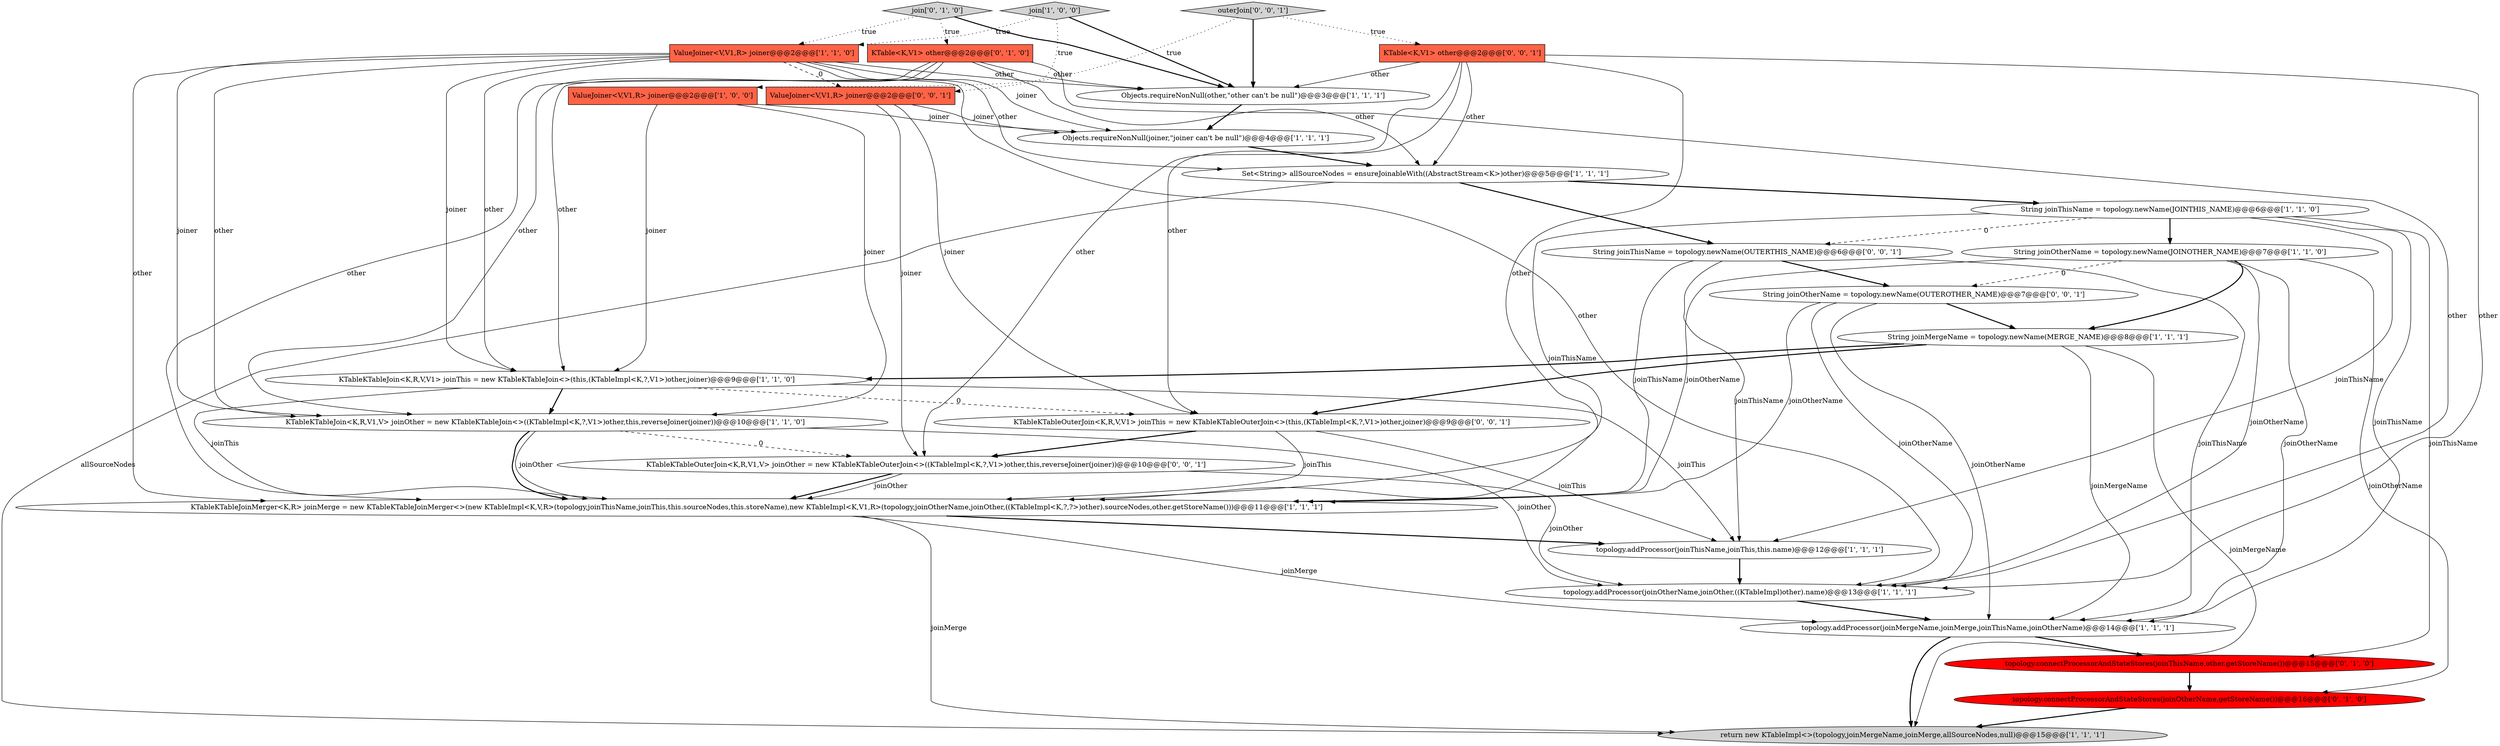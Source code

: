 digraph {
22 [style = filled, label = "ValueJoiner<V,V1,R> joiner@@@2@@@['0', '0', '1']", fillcolor = tomato, shape = box image = "AAA0AAABBB3BBB"];
8 [style = filled, label = "ValueJoiner<V,V1,R> joiner@@@2@@@['1', '1', '0']", fillcolor = tomato, shape = box image = "AAA0AAABBB1BBB"];
6 [style = filled, label = "topology.addProcessor(joinOtherName,joinOther,((KTableImpl)other).name)@@@13@@@['1', '1', '1']", fillcolor = white, shape = ellipse image = "AAA0AAABBB1BBB"];
20 [style = filled, label = "String joinOtherName = topology.newName(OUTEROTHER_NAME)@@@7@@@['0', '0', '1']", fillcolor = white, shape = ellipse image = "AAA0AAABBB3BBB"];
10 [style = filled, label = "Objects.requireNonNull(joiner,\"joiner can't be null\")@@@4@@@['1', '1', '1']", fillcolor = white, shape = ellipse image = "AAA0AAABBB1BBB"];
3 [style = filled, label = "topology.addProcessor(joinMergeName,joinMerge,joinThisName,joinOtherName)@@@14@@@['1', '1', '1']", fillcolor = white, shape = ellipse image = "AAA0AAABBB1BBB"];
4 [style = filled, label = "ValueJoiner<V,V1,R> joiner@@@2@@@['1', '0', '0']", fillcolor = tomato, shape = box image = "AAA0AAABBB1BBB"];
21 [style = filled, label = "KTable<K,V1> other@@@2@@@['0', '0', '1']", fillcolor = tomato, shape = box image = "AAA0AAABBB3BBB"];
1 [style = filled, label = "join['1', '0', '0']", fillcolor = lightgray, shape = diamond image = "AAA0AAABBB1BBB"];
23 [style = filled, label = "KTableKTableOuterJoin<K,R,V,V1> joinThis = new KTableKTableOuterJoin<>(this,(KTableImpl<K,?,V1>)other,joiner)@@@9@@@['0', '0', '1']", fillcolor = white, shape = ellipse image = "AAA0AAABBB3BBB"];
0 [style = filled, label = "return new KTableImpl<>(topology,joinMergeName,joinMerge,allSourceNodes,null)@@@15@@@['1', '1', '1']", fillcolor = lightgray, shape = ellipse image = "AAA0AAABBB1BBB"];
5 [style = filled, label = "topology.addProcessor(joinThisName,joinThis,this.name)@@@12@@@['1', '1', '1']", fillcolor = white, shape = ellipse image = "AAA0AAABBB1BBB"];
7 [style = filled, label = "String joinOtherName = topology.newName(JOINOTHER_NAME)@@@7@@@['1', '1', '0']", fillcolor = white, shape = ellipse image = "AAA0AAABBB1BBB"];
11 [style = filled, label = "KTableKTableJoin<K,R,V,V1> joinThis = new KTableKTableJoin<>(this,(KTableImpl<K,?,V1>)other,joiner)@@@9@@@['1', '1', '0']", fillcolor = white, shape = ellipse image = "AAA0AAABBB1BBB"];
17 [style = filled, label = "topology.connectProcessorAndStateStores(joinThisName,other.getStoreName())@@@15@@@['0', '1', '0']", fillcolor = red, shape = ellipse image = "AAA1AAABBB2BBB"];
24 [style = filled, label = "outerJoin['0', '0', '1']", fillcolor = lightgray, shape = diamond image = "AAA0AAABBB3BBB"];
18 [style = filled, label = "KTable<K,V1> other@@@2@@@['0', '1', '0']", fillcolor = tomato, shape = box image = "AAA0AAABBB2BBB"];
2 [style = filled, label = "String joinMergeName = topology.newName(MERGE_NAME)@@@8@@@['1', '1', '1']", fillcolor = white, shape = ellipse image = "AAA0AAABBB1BBB"];
14 [style = filled, label = "Set<String> allSourceNodes = ensureJoinableWith((AbstractStream<K>)other)@@@5@@@['1', '1', '1']", fillcolor = white, shape = ellipse image = "AAA0AAABBB1BBB"];
26 [style = filled, label = "KTableKTableOuterJoin<K,R,V1,V> joinOther = new KTableKTableOuterJoin<>((KTableImpl<K,?,V1>)other,this,reverseJoiner(joiner))@@@10@@@['0', '0', '1']", fillcolor = white, shape = ellipse image = "AAA0AAABBB3BBB"];
13 [style = filled, label = "KTableKTableJoinMerger<K,R> joinMerge = new KTableKTableJoinMerger<>(new KTableImpl<K,V,R>(topology,joinThisName,joinThis,this.sourceNodes,this.storeName),new KTableImpl<K,V1,R>(topology,joinOtherName,joinOther,((KTableImpl<K,?,?>)other).sourceNodes,other.getStoreName()))@@@11@@@['1', '1', '1']", fillcolor = white, shape = ellipse image = "AAA0AAABBB1BBB"];
19 [style = filled, label = "topology.connectProcessorAndStateStores(joinOtherName,getStoreName())@@@16@@@['0', '1', '0']", fillcolor = red, shape = ellipse image = "AAA1AAABBB2BBB"];
16 [style = filled, label = "join['0', '1', '0']", fillcolor = lightgray, shape = diamond image = "AAA0AAABBB2BBB"];
9 [style = filled, label = "KTableKTableJoin<K,R,V1,V> joinOther = new KTableKTableJoin<>((KTableImpl<K,?,V1>)other,this,reverseJoiner(joiner))@@@10@@@['1', '1', '0']", fillcolor = white, shape = ellipse image = "AAA0AAABBB1BBB"];
15 [style = filled, label = "Objects.requireNonNull(other,\"other can't be null\")@@@3@@@['1', '1', '1']", fillcolor = white, shape = ellipse image = "AAA0AAABBB1BBB"];
12 [style = filled, label = "String joinThisName = topology.newName(JOINTHIS_NAME)@@@6@@@['1', '1', '0']", fillcolor = white, shape = ellipse image = "AAA0AAABBB1BBB"];
25 [style = filled, label = "String joinThisName = topology.newName(OUTERTHIS_NAME)@@@6@@@['0', '0', '1']", fillcolor = white, shape = ellipse image = "AAA0AAABBB3BBB"];
6->3 [style = bold, label=""];
21->15 [style = solid, label="other"];
15->10 [style = bold, label=""];
14->25 [style = bold, label=""];
25->3 [style = solid, label="joinThisName"];
18->6 [style = solid, label="other"];
26->6 [style = solid, label="joinOther"];
7->20 [style = dashed, label="0"];
12->3 [style = solid, label="joinThisName"];
11->9 [style = bold, label=""];
23->13 [style = solid, label="joinThis"];
12->7 [style = bold, label=""];
8->11 [style = solid, label="other"];
25->5 [style = solid, label="joinThisName"];
2->23 [style = bold, label=""];
11->13 [style = solid, label="joinThis"];
18->15 [style = solid, label="other"];
25->13 [style = solid, label="joinThisName"];
22->10 [style = solid, label="joiner"];
24->21 [style = dotted, label="true"];
4->10 [style = solid, label="joiner"];
4->11 [style = solid, label="joiner"];
8->13 [style = solid, label="other"];
10->14 [style = bold, label=""];
21->6 [style = solid, label="other"];
9->13 [style = solid, label="joinOther"];
13->0 [style = solid, label="joinMerge"];
20->6 [style = solid, label="joinOtherName"];
1->4 [style = dotted, label="true"];
20->13 [style = solid, label="joinOtherName"];
8->14 [style = solid, label="other"];
26->13 [style = bold, label=""];
3->0 [style = bold, label=""];
21->26 [style = solid, label="other"];
12->5 [style = solid, label="joinThisName"];
5->6 [style = bold, label=""];
7->2 [style = bold, label=""];
7->6 [style = solid, label="joinOtherName"];
8->9 [style = solid, label="joiner"];
24->22 [style = dotted, label="true"];
1->8 [style = dotted, label="true"];
7->19 [style = solid, label="joinOtherName"];
13->5 [style = bold, label=""];
8->6 [style = solid, label="other"];
7->13 [style = solid, label="joinOtherName"];
16->18 [style = dotted, label="true"];
16->8 [style = dotted, label="true"];
20->3 [style = solid, label="joinOtherName"];
8->11 [style = solid, label="joiner"];
18->13 [style = solid, label="other"];
11->23 [style = dashed, label="0"];
2->3 [style = solid, label="joinMergeName"];
2->0 [style = solid, label="joinMergeName"];
19->0 [style = bold, label=""];
21->14 [style = solid, label="other"];
8->22 [style = dashed, label="0"];
25->20 [style = bold, label=""];
18->9 [style = solid, label="other"];
4->9 [style = solid, label="joiner"];
9->26 [style = dashed, label="0"];
3->17 [style = bold, label=""];
18->14 [style = solid, label="other"];
18->11 [style = solid, label="other"];
8->10 [style = solid, label="joiner"];
2->11 [style = bold, label=""];
24->15 [style = bold, label=""];
16->15 [style = bold, label=""];
14->0 [style = solid, label="allSourceNodes"];
21->13 [style = solid, label="other"];
7->3 [style = solid, label="joinOtherName"];
8->15 [style = solid, label="other"];
13->3 [style = solid, label="joinMerge"];
11->5 [style = solid, label="joinThis"];
9->6 [style = solid, label="joinOther"];
1->15 [style = bold, label=""];
12->17 [style = solid, label="joinThisName"];
23->26 [style = bold, label=""];
23->5 [style = solid, label="joinThis"];
17->19 [style = bold, label=""];
8->9 [style = solid, label="other"];
20->2 [style = bold, label=""];
12->13 [style = solid, label="joinThisName"];
12->25 [style = dashed, label="0"];
14->12 [style = bold, label=""];
22->26 [style = solid, label="joiner"];
21->23 [style = solid, label="other"];
22->23 [style = solid, label="joiner"];
26->13 [style = solid, label="joinOther"];
9->13 [style = bold, label=""];
}

